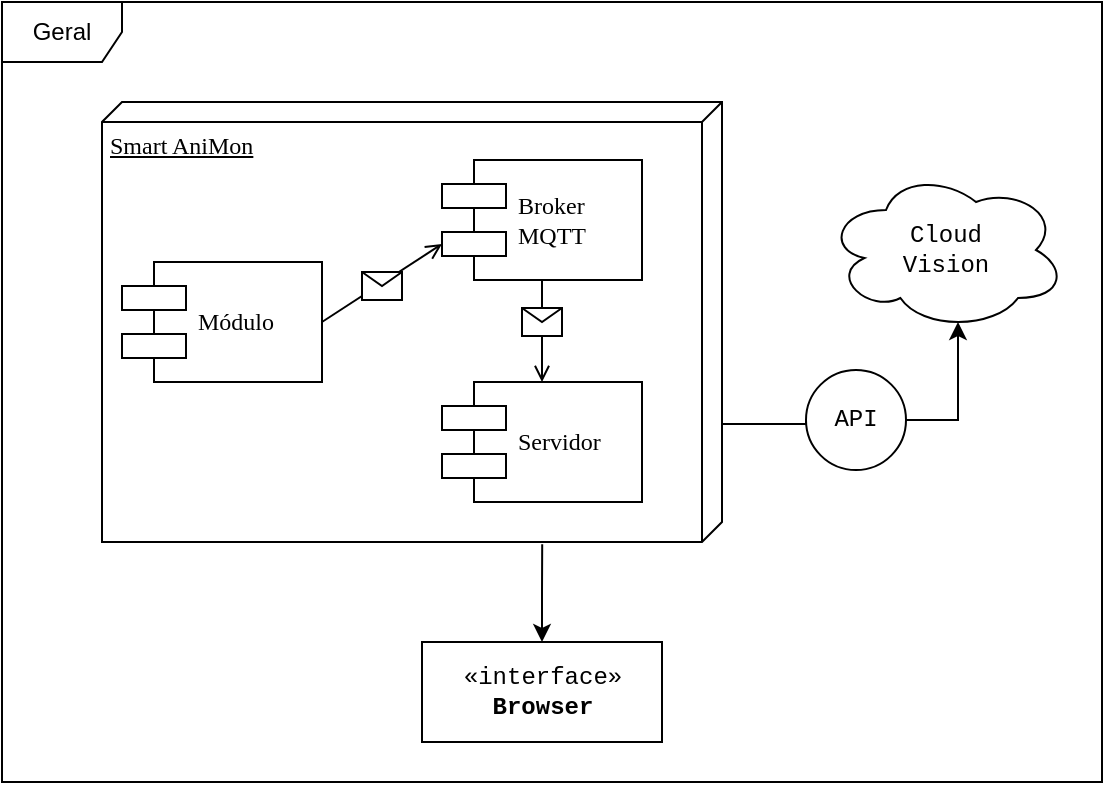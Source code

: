 <mxfile version="14.7.7" type="device"><diagram name="Page-1" id="5f0bae14-7c28-e335-631c-24af17079c00"><mxGraphModel dx="862" dy="403" grid="1" gridSize="10" guides="1" tooltips="1" connect="1" arrows="1" fold="1" page="1" pageScale="1" pageWidth="1100" pageHeight="850" background="none" math="0" shadow="0"><root><mxCell id="0"/><mxCell id="1" parent="0"/><mxCell id="M0NhxC0y71w2_BmtjWxU-11" value="Geral" style="shape=umlFrame;whiteSpace=wrap;html=1;" parent="1" vertex="1"><mxGeometry x="70" y="10" width="550" height="390" as="geometry"/></mxCell><mxCell id="39150e848f15840c-1" value="Smart AniMon" style="verticalAlign=top;align=left;spacingTop=8;spacingLeft=2;spacingRight=12;shape=cube;size=10;direction=south;fontStyle=4;html=1;rounded=0;shadow=0;comic=0;labelBackgroundColor=none;strokeWidth=1;fontFamily=Verdana;fontSize=12" parent="1" vertex="1"><mxGeometry x="120" y="60" width="310" height="220" as="geometry"/></mxCell><mxCell id="39150e848f15840c-5" value="Módulo" style="shape=component;align=left;spacingLeft=36;rounded=0;shadow=0;comic=0;labelBackgroundColor=none;strokeWidth=1;fontFamily=Verdana;fontSize=12;html=1;" parent="1" vertex="1"><mxGeometry x="130" y="140" width="100" height="60" as="geometry"/></mxCell><mxCell id="M0NhxC0y71w2_BmtjWxU-1" value="&lt;div&gt;Broker &lt;br&gt;&lt;/div&gt;&lt;div&gt;MQTT&lt;/div&gt;" style="shape=component;align=left;spacingLeft=36;rounded=0;shadow=0;comic=0;labelBackgroundColor=none;strokeWidth=1;fontFamily=Verdana;fontSize=12;html=1;" parent="1" vertex="1"><mxGeometry x="290" y="89" width="100" height="60" as="geometry"/></mxCell><mxCell id="M0NhxC0y71w2_BmtjWxU-2" value="Servidor" style="shape=component;align=left;spacingLeft=36;rounded=0;shadow=0;comic=0;labelBackgroundColor=none;strokeWidth=1;fontFamily=Verdana;fontSize=12;html=1;" parent="1" vertex="1"><mxGeometry x="290" y="200" width="100" height="60" as="geometry"/></mxCell><mxCell id="M0NhxC0y71w2_BmtjWxU-3" value="" style="edgeStyle=none;rounded=0;orthogonalLoop=1;jettySize=auto;html=1;endArrow=open;endFill=0;entryX=0;entryY=0.7;entryDx=0;entryDy=0;exitX=1;exitY=0.5;exitDx=0;exitDy=0;" parent="1" source="39150e848f15840c-5" target="M0NhxC0y71w2_BmtjWxU-1" edge="1"><mxGeometry relative="1" as="geometry"><mxPoint x="230" y="285" as="targetPoint"/><mxPoint x="310" y="282.5" as="sourcePoint"/></mxGeometry></mxCell><mxCell id="M0NhxC0y71w2_BmtjWxU-4" value="" style="edgeStyle=none;rounded=0;orthogonalLoop=1;jettySize=auto;html=1;endArrow=open;endFill=0;entryX=0.5;entryY=0;entryDx=0;entryDy=0;exitX=0.5;exitY=1;exitDx=0;exitDy=0;" parent="1" source="M0NhxC0y71w2_BmtjWxU-1" target="M0NhxC0y71w2_BmtjWxU-2" edge="1"><mxGeometry relative="1" as="geometry"><mxPoint x="300" y="142" as="targetPoint"/><mxPoint x="356" y="150" as="sourcePoint"/></mxGeometry></mxCell><mxCell id="M0NhxC0y71w2_BmtjWxU-5" value="API" style="ellipse;whiteSpace=wrap;html=1;aspect=fixed;fontFamily=Courier New;" parent="1" vertex="1"><mxGeometry x="472" y="194" width="50" height="50" as="geometry"/></mxCell><mxCell id="M0NhxC0y71w2_BmtjWxU-6" style="edgeStyle=orthogonalEdgeStyle;rounded=0;orthogonalLoop=1;jettySize=auto;html=1;exitX=0.55;exitY=0.95;exitDx=0;exitDy=0;exitPerimeter=0;entryX=1;entryY=0.5;entryDx=0;entryDy=0;startArrow=classic;startFill=1;endArrow=none;endFill=0;" parent="1" source="M0NhxC0y71w2_BmtjWxU-7" target="M0NhxC0y71w2_BmtjWxU-5" edge="1"><mxGeometry relative="1" as="geometry"/></mxCell><mxCell id="M0NhxC0y71w2_BmtjWxU-7" value="Cloud&lt;br&gt;Vision" style="ellipse;shape=cloud;whiteSpace=wrap;html=1;fontFamily=Courier New;" parent="1" vertex="1"><mxGeometry x="482" y="94" width="120" height="80" as="geometry"/></mxCell><mxCell id="M0NhxC0y71w2_BmtjWxU-8" style="edgeStyle=orthogonalEdgeStyle;rounded=0;orthogonalLoop=1;jettySize=auto;html=1;startArrow=none;startFill=0;endArrow=none;endFill=0;exitX=0;exitY=0.5;exitDx=0;exitDy=0;" parent="1" source="M0NhxC0y71w2_BmtjWxU-5" edge="1"><mxGeometry relative="1" as="geometry"><mxPoint x="230" y="171.5" as="sourcePoint"/><mxPoint x="430" y="221" as="targetPoint"/><Array as="points"><mxPoint x="472" y="221"/><mxPoint x="430" y="221"/></Array></mxGeometry></mxCell><mxCell id="M0NhxC0y71w2_BmtjWxU-9" style="edgeStyle=orthogonalEdgeStyle;rounded=0;orthogonalLoop=1;jettySize=auto;html=1;exitX=0.5;exitY=0;exitDx=0;exitDy=0;entryX=1.005;entryY=0.29;entryDx=0;entryDy=0;startArrow=classic;startFill=1;endArrow=none;endFill=0;entryPerimeter=0;" parent="1" source="M0NhxC0y71w2_BmtjWxU-10" target="39150e848f15840c-1" edge="1"><mxGeometry relative="1" as="geometry"><mxPoint x="250" y="355" as="sourcePoint"/></mxGeometry></mxCell><mxCell id="M0NhxC0y71w2_BmtjWxU-10" value="«interface»&lt;br&gt;&lt;b&gt;Browser&lt;/b&gt;" style="html=1;fontFamily=Courier New;fillColor=none;" parent="1" vertex="1"><mxGeometry x="280" y="330" width="120" height="50" as="geometry"/></mxCell><mxCell id="M0NhxC0y71w2_BmtjWxU-12" value="" style="shape=message;html=1;outlineConnect=0;fontFamily=Courier New;" parent="1" vertex="1"><mxGeometry x="250.0" y="145.0" width="20" height="14" as="geometry"/></mxCell><mxCell id="M0NhxC0y71w2_BmtjWxU-15" value="" style="shape=message;html=1;outlineConnect=0;fontFamily=Courier New;" parent="1" vertex="1"><mxGeometry x="330.0" y="163.0" width="20" height="14" as="geometry"/></mxCell></root></mxGraphModel></diagram></mxfile>